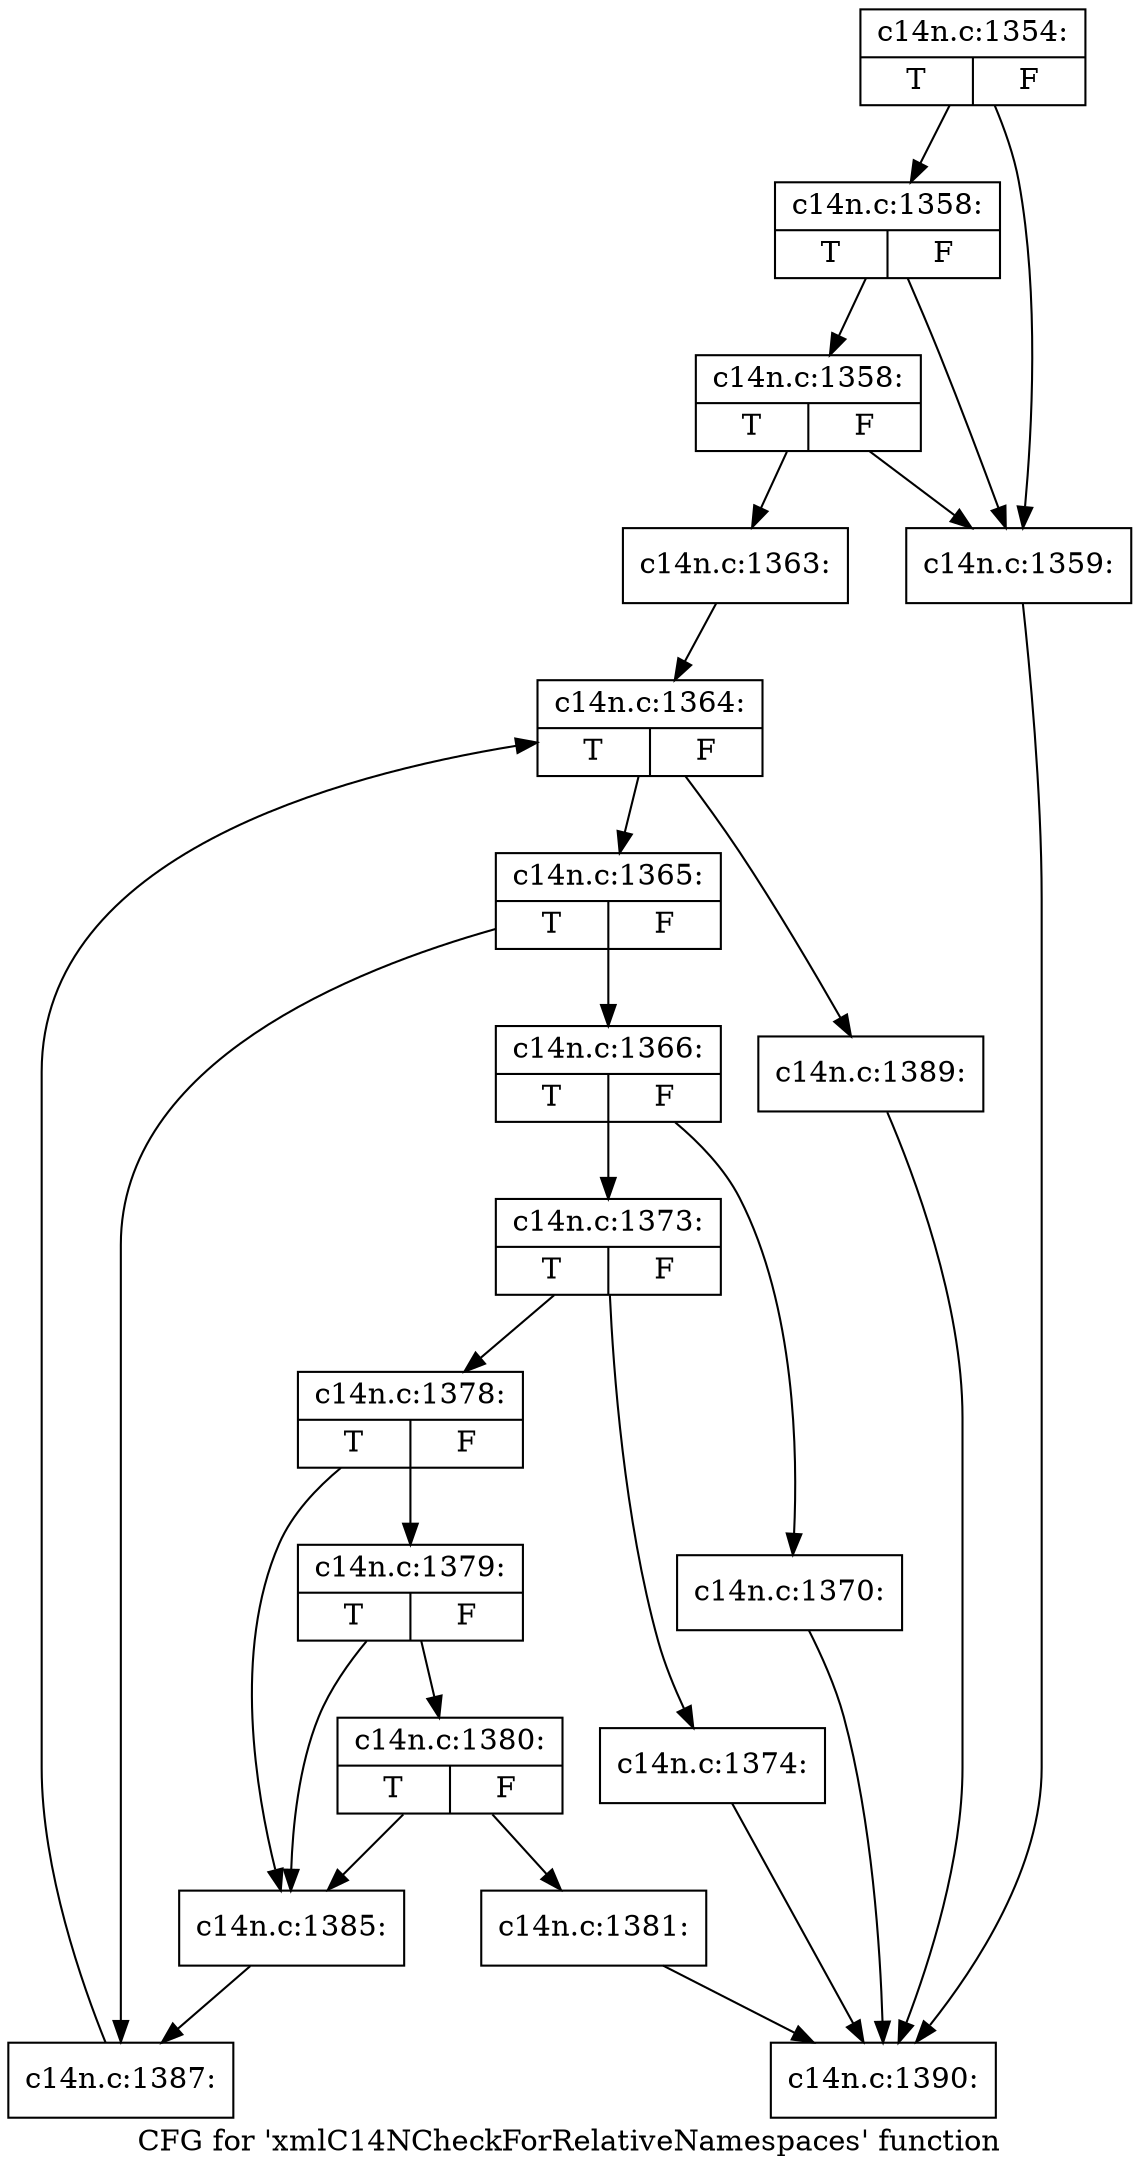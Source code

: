 digraph "CFG for 'xmlC14NCheckForRelativeNamespaces' function" {
	label="CFG for 'xmlC14NCheckForRelativeNamespaces' function";

	Node0x4ad0f80 [shape=record,label="{c14n.c:1354:|{<s0>T|<s1>F}}"];
	Node0x4ad0f80 -> Node0x4ad0dd0;
	Node0x4ad0f80 -> Node0x4ad0ef0;
	Node0x4ad0ef0 [shape=record,label="{c14n.c:1358:|{<s0>T|<s1>F}}"];
	Node0x4ad0ef0 -> Node0x4ad0dd0;
	Node0x4ad0ef0 -> Node0x4ad0e70;
	Node0x4ad0e70 [shape=record,label="{c14n.c:1358:|{<s0>T|<s1>F}}"];
	Node0x4ad0e70 -> Node0x4ad0dd0;
	Node0x4ad0e70 -> Node0x4ad0e20;
	Node0x4ad0dd0 [shape=record,label="{c14n.c:1359:}"];
	Node0x4ad0dd0 -> Node0x4ad12b0;
	Node0x4ad0e20 [shape=record,label="{c14n.c:1363:}"];
	Node0x4ad0e20 -> Node0x4ad2960;
	Node0x4ad2960 [shape=record,label="{c14n.c:1364:|{<s0>T|<s1>F}}"];
	Node0x4ad2960 -> Node0x4ad2d50;
	Node0x4ad2960 -> Node0x4ad2b80;
	Node0x4ad2d50 [shape=record,label="{c14n.c:1365:|{<s0>T|<s1>F}}"];
	Node0x4ad2d50 -> Node0x4ad2f10;
	Node0x4ad2d50 -> Node0x4ad2f60;
	Node0x4ad2f10 [shape=record,label="{c14n.c:1366:|{<s0>T|<s1>F}}"];
	Node0x4ad2f10 -> Node0x4ad4b40;
	Node0x4ad2f10 -> Node0x4ad4e70;
	Node0x4ad4b40 [shape=record,label="{c14n.c:1370:}"];
	Node0x4ad4b40 -> Node0x4ad12b0;
	Node0x4ad4e70 [shape=record,label="{c14n.c:1373:|{<s0>T|<s1>F}}"];
	Node0x4ad4e70 -> Node0x4ad4d00;
	Node0x4ad4e70 -> Node0x4ad4830;
	Node0x4ad4d00 [shape=record,label="{c14n.c:1374:}"];
	Node0x4ad4d00 -> Node0x4ad12b0;
	Node0x4ad4830 [shape=record,label="{c14n.c:1378:|{<s0>T|<s1>F}}"];
	Node0x4ad4830 -> Node0x4ad6980;
	Node0x4ad4830 -> Node0x4ad6490;
	Node0x4ad6980 [shape=record,label="{c14n.c:1379:|{<s0>T|<s1>F}}"];
	Node0x4ad6980 -> Node0x4ad6930;
	Node0x4ad6980 -> Node0x4ad6490;
	Node0x4ad6930 [shape=record,label="{c14n.c:1380:|{<s0>T|<s1>F}}"];
	Node0x4ad6930 -> Node0x4ad6160;
	Node0x4ad6930 -> Node0x4ad6490;
	Node0x4ad6160 [shape=record,label="{c14n.c:1381:}"];
	Node0x4ad6160 -> Node0x4ad12b0;
	Node0x4ad6490 [shape=record,label="{c14n.c:1385:}"];
	Node0x4ad6490 -> Node0x4ad2f60;
	Node0x4ad2f60 [shape=record,label="{c14n.c:1387:}"];
	Node0x4ad2f60 -> Node0x4ad2960;
	Node0x4ad2b80 [shape=record,label="{c14n.c:1389:}"];
	Node0x4ad2b80 -> Node0x4ad12b0;
	Node0x4ad12b0 [shape=record,label="{c14n.c:1390:}"];
}

